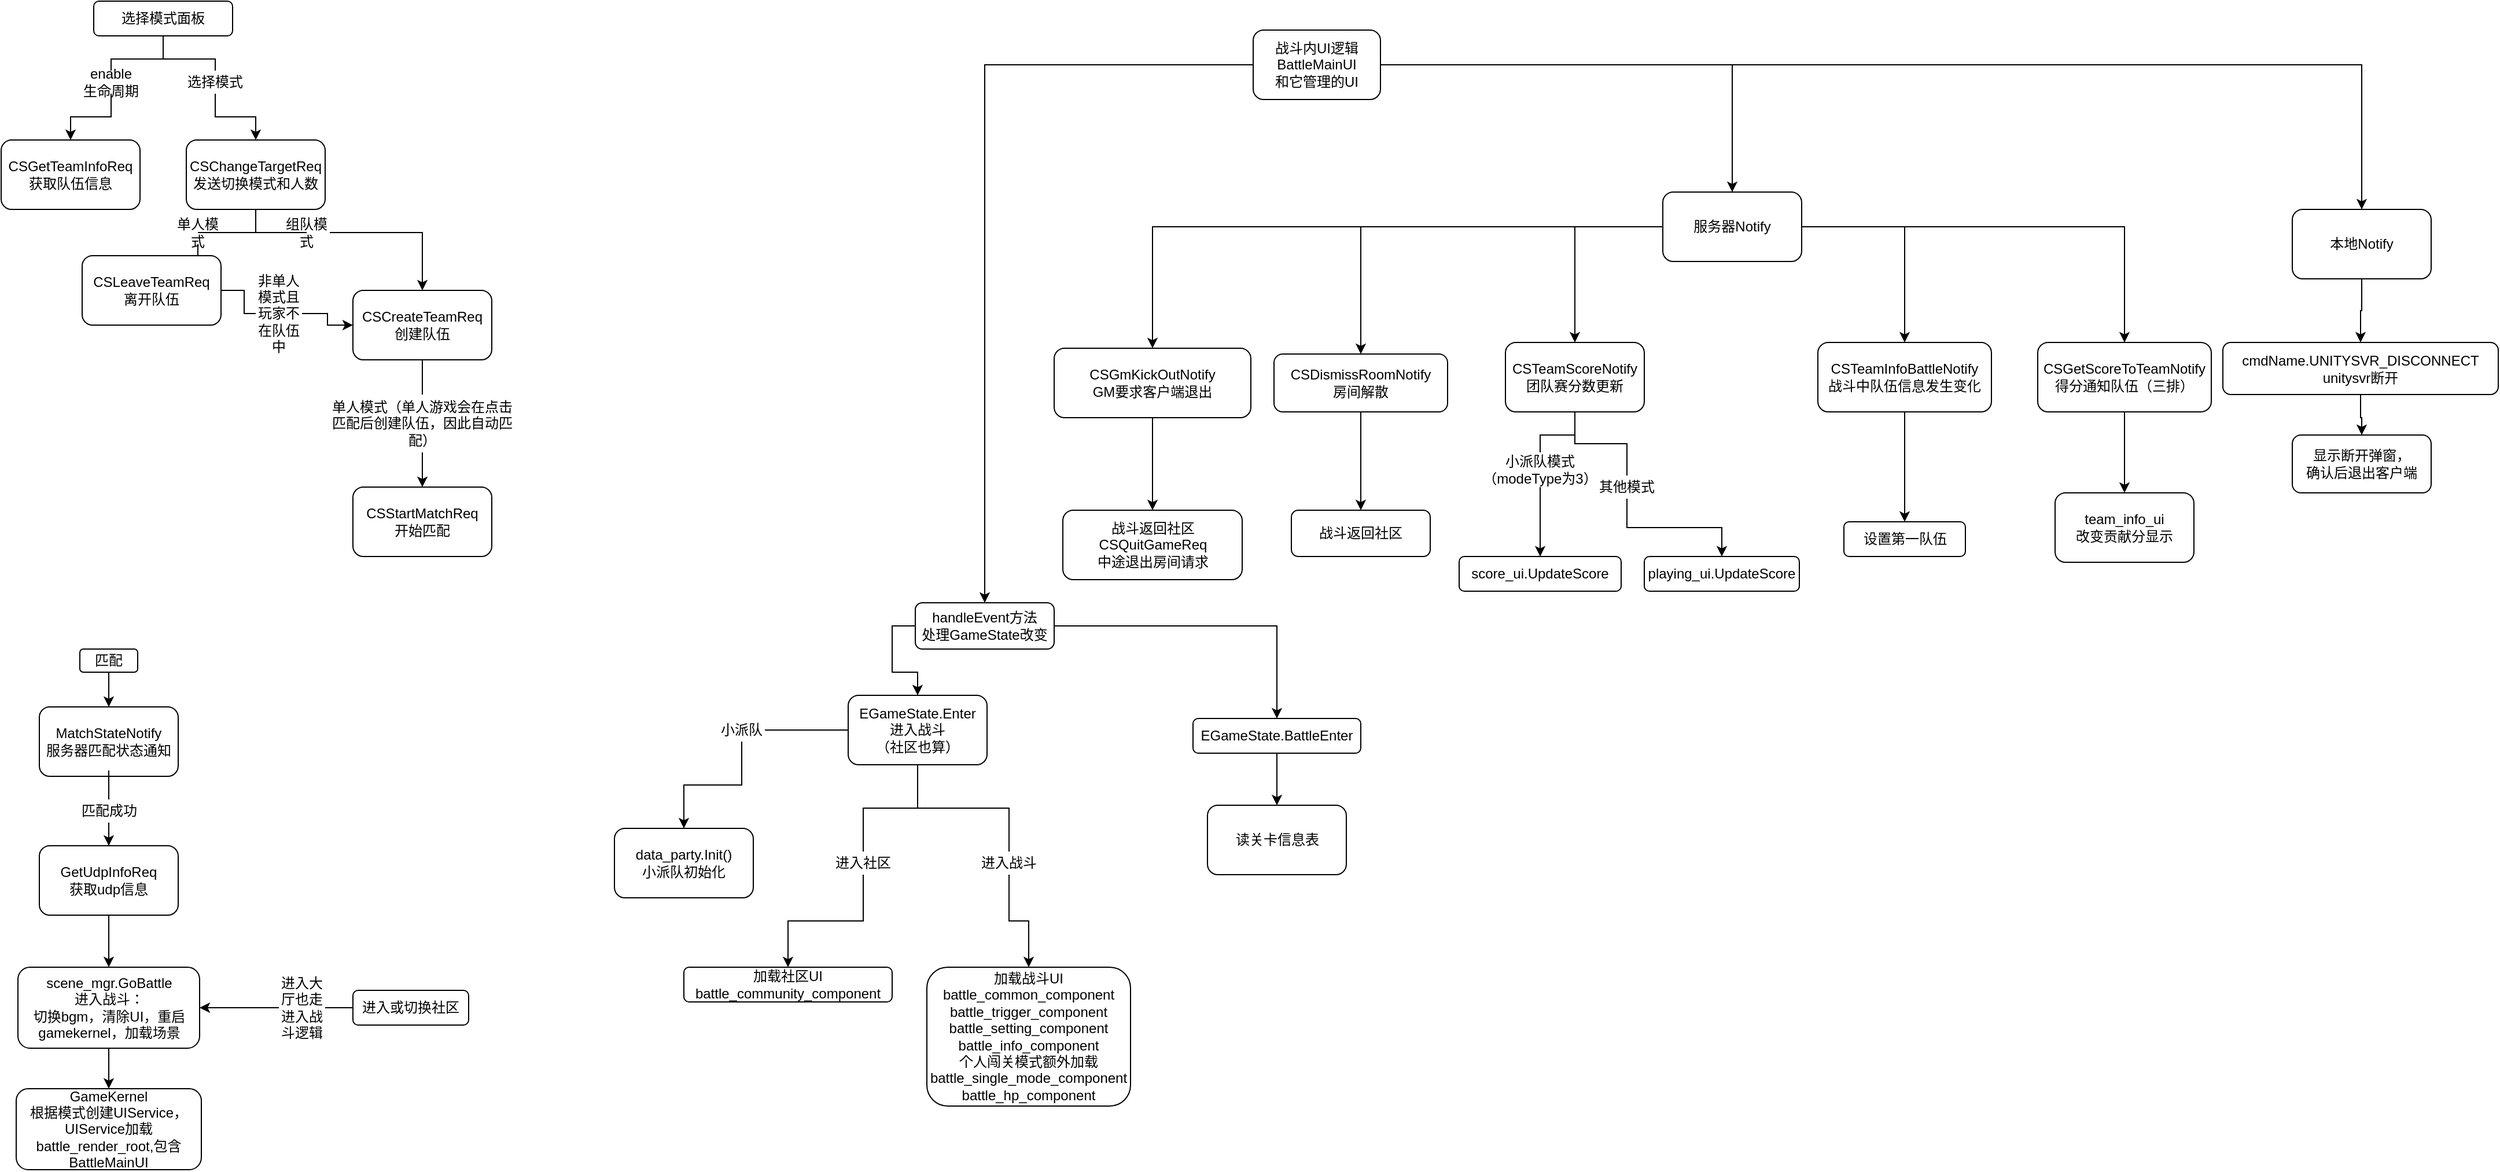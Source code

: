 <mxfile version="15.0.2" type="github">
  <diagram id="1mUm51Annn_wnX_kLURc" name="Page-1">
    <mxGraphModel dx="1422" dy="794" grid="1" gridSize="10" guides="1" tooltips="1" connect="1" arrows="1" fold="1" page="1" pageScale="1" pageWidth="827" pageHeight="1169" math="0" shadow="0">
      <root>
        <mxCell id="0" />
        <mxCell id="1" parent="0" />
        <mxCell id="DKNWYhaMzsymn_I_Z7NB-3" style="edgeStyle=orthogonalEdgeStyle;rounded=0;orthogonalLoop=1;jettySize=auto;html=1;startArrow=none;" parent="1" source="DKNWYhaMzsymn_I_Z7NB-4" target="DKNWYhaMzsymn_I_Z7NB-2" edge="1">
          <mxGeometry relative="1" as="geometry" />
        </mxCell>
        <mxCell id="DKNWYhaMzsymn_I_Z7NB-6" style="edgeStyle=orthogonalEdgeStyle;rounded=0;orthogonalLoop=1;jettySize=auto;html=1;startArrow=none;" parent="1" source="DKNWYhaMzsymn_I_Z7NB-7" target="DKNWYhaMzsymn_I_Z7NB-5" edge="1">
          <mxGeometry relative="1" as="geometry" />
        </mxCell>
        <mxCell id="DKNWYhaMzsymn_I_Z7NB-1" value="选择模式面板" style="rounded=1;whiteSpace=wrap;html=1;" parent="1" vertex="1">
          <mxGeometry x="130" y="40" width="120" height="30" as="geometry" />
        </mxCell>
        <mxCell id="DKNWYhaMzsymn_I_Z7NB-2" value="CSGetTeamInfoReq获取队伍信息" style="rounded=1;whiteSpace=wrap;html=1;" parent="1" vertex="1">
          <mxGeometry x="50" y="160" width="120" height="60" as="geometry" />
        </mxCell>
        <mxCell id="DKNWYhaMzsymn_I_Z7NB-10" style="edgeStyle=orthogonalEdgeStyle;rounded=0;orthogonalLoop=1;jettySize=auto;html=1;startArrow=none;" parent="1" source="DKNWYhaMzsymn_I_Z7NB-11" target="DKNWYhaMzsymn_I_Z7NB-9" edge="1">
          <mxGeometry relative="1" as="geometry" />
        </mxCell>
        <mxCell id="DKNWYhaMzsymn_I_Z7NB-14" style="edgeStyle=orthogonalEdgeStyle;rounded=0;orthogonalLoop=1;jettySize=auto;html=1;startArrow=none;" parent="1" source="DKNWYhaMzsymn_I_Z7NB-15" target="DKNWYhaMzsymn_I_Z7NB-13" edge="1">
          <mxGeometry relative="1" as="geometry" />
        </mxCell>
        <mxCell id="DKNWYhaMzsymn_I_Z7NB-5" value="CSChangeTargetReq&lt;br&gt;发送切换模式和人数" style="rounded=1;whiteSpace=wrap;html=1;" parent="1" vertex="1">
          <mxGeometry x="210" y="160" width="120" height="60" as="geometry" />
        </mxCell>
        <mxCell id="DKNWYhaMzsymn_I_Z7NB-17" style="edgeStyle=orthogonalEdgeStyle;rounded=0;orthogonalLoop=1;jettySize=auto;html=1;exitX=1;exitY=0.5;exitDx=0;exitDy=0;startArrow=none;" parent="1" source="DKNWYhaMzsymn_I_Z7NB-19" target="DKNWYhaMzsymn_I_Z7NB-13" edge="1">
          <mxGeometry relative="1" as="geometry" />
        </mxCell>
        <mxCell id="DKNWYhaMzsymn_I_Z7NB-9" value="CSLeaveTeamReq&lt;br&gt;离开队伍" style="rounded=1;whiteSpace=wrap;html=1;" parent="1" vertex="1">
          <mxGeometry x="120" y="260" width="120" height="60" as="geometry" />
        </mxCell>
        <mxCell id="DKNWYhaMzsymn_I_Z7NB-11" value="单人模式" style="text;html=1;strokeColor=none;fillColor=none;align=center;verticalAlign=middle;whiteSpace=wrap;rounded=0;" parent="1" vertex="1">
          <mxGeometry x="200" y="230" width="40" height="20" as="geometry" />
        </mxCell>
        <mxCell id="DKNWYhaMzsymn_I_Z7NB-12" value="" style="edgeStyle=orthogonalEdgeStyle;rounded=0;orthogonalLoop=1;jettySize=auto;html=1;endArrow=none;" parent="1" source="DKNWYhaMzsymn_I_Z7NB-5" target="DKNWYhaMzsymn_I_Z7NB-11" edge="1">
          <mxGeometry relative="1" as="geometry">
            <mxPoint x="270" y="220" as="sourcePoint" />
            <mxPoint x="180" y="260" as="targetPoint" />
          </mxGeometry>
        </mxCell>
        <mxCell id="DKNWYhaMzsymn_I_Z7NB-23" style="edgeStyle=orthogonalEdgeStyle;rounded=0;orthogonalLoop=1;jettySize=auto;html=1;entryX=0.5;entryY=0;entryDx=0;entryDy=0;startArrow=none;" parent="1" source="DKNWYhaMzsymn_I_Z7NB-24" target="DKNWYhaMzsymn_I_Z7NB-21" edge="1">
          <mxGeometry relative="1" as="geometry" />
        </mxCell>
        <mxCell id="DKNWYhaMzsymn_I_Z7NB-13" value="CSCreateTeamReq&lt;br&gt;创建队伍" style="rounded=1;whiteSpace=wrap;html=1;" parent="1" vertex="1">
          <mxGeometry x="354" y="290" width="120" height="60" as="geometry" />
        </mxCell>
        <mxCell id="DKNWYhaMzsymn_I_Z7NB-15" value="组队模式" style="text;html=1;strokeColor=none;fillColor=none;align=center;verticalAlign=middle;whiteSpace=wrap;rounded=0;" parent="1" vertex="1">
          <mxGeometry x="294" y="230" width="40" height="20" as="geometry" />
        </mxCell>
        <mxCell id="DKNWYhaMzsymn_I_Z7NB-16" value="" style="edgeStyle=orthogonalEdgeStyle;rounded=0;orthogonalLoop=1;jettySize=auto;html=1;endArrow=none;" parent="1" source="DKNWYhaMzsymn_I_Z7NB-5" target="DKNWYhaMzsymn_I_Z7NB-15" edge="1">
          <mxGeometry relative="1" as="geometry">
            <mxPoint x="270" y="220" as="sourcePoint" />
            <mxPoint x="330" y="260" as="targetPoint" />
          </mxGeometry>
        </mxCell>
        <mxCell id="DKNWYhaMzsymn_I_Z7NB-19" value="非单人模式且玩家不在队伍中" style="text;html=1;strokeColor=none;fillColor=none;align=center;verticalAlign=middle;whiteSpace=wrap;rounded=0;" parent="1" vertex="1">
          <mxGeometry x="270" y="300" width="40" height="20" as="geometry" />
        </mxCell>
        <mxCell id="DKNWYhaMzsymn_I_Z7NB-20" value="" style="edgeStyle=orthogonalEdgeStyle;rounded=0;orthogonalLoop=1;jettySize=auto;html=1;exitX=1;exitY=0.5;exitDx=0;exitDy=0;endArrow=none;" parent="1" source="DKNWYhaMzsymn_I_Z7NB-9" target="DKNWYhaMzsymn_I_Z7NB-19" edge="1">
          <mxGeometry relative="1" as="geometry">
            <mxPoint x="240" y="290" as="sourcePoint" />
            <mxPoint x="354" y="320" as="targetPoint" />
          </mxGeometry>
        </mxCell>
        <mxCell id="DKNWYhaMzsymn_I_Z7NB-21" value="CSStartMatchReq&lt;br&gt;开始匹配" style="rounded=1;whiteSpace=wrap;html=1;" parent="1" vertex="1">
          <mxGeometry x="354" y="460" width="120" height="60" as="geometry" />
        </mxCell>
        <mxCell id="DKNWYhaMzsymn_I_Z7NB-24" value="单人模式（单人游戏会在点击匹配后创建队伍，因此自动匹配）" style="text;html=1;strokeColor=none;fillColor=none;align=center;verticalAlign=middle;whiteSpace=wrap;rounded=0;" parent="1" vertex="1">
          <mxGeometry x="334" y="380" width="160" height="50" as="geometry" />
        </mxCell>
        <mxCell id="DKNWYhaMzsymn_I_Z7NB-25" value="" style="edgeStyle=orthogonalEdgeStyle;rounded=0;orthogonalLoop=1;jettySize=auto;html=1;entryX=0.5;entryY=0;entryDx=0;entryDy=0;endArrow=none;" parent="1" source="DKNWYhaMzsymn_I_Z7NB-13" target="DKNWYhaMzsymn_I_Z7NB-24" edge="1">
          <mxGeometry relative="1" as="geometry">
            <mxPoint x="414" y="350" as="sourcePoint" />
            <mxPoint x="414" y="390" as="targetPoint" />
          </mxGeometry>
        </mxCell>
        <mxCell id="DKNWYhaMzsymn_I_Z7NB-31" style="edgeStyle=orthogonalEdgeStyle;rounded=0;orthogonalLoop=1;jettySize=auto;html=1;entryX=0.5;entryY=0;entryDx=0;entryDy=0;startArrow=none;" parent="1" source="DKNWYhaMzsymn_I_Z7NB-32" target="DKNWYhaMzsymn_I_Z7NB-30" edge="1">
          <mxGeometry relative="1" as="geometry" />
        </mxCell>
        <mxCell id="DKNWYhaMzsymn_I_Z7NB-26" value="MatchStateNotify&lt;br&gt;服务器匹配状态通知" style="rounded=1;whiteSpace=wrap;html=1;" parent="1" vertex="1">
          <mxGeometry x="83" y="650" width="120" height="60" as="geometry" />
        </mxCell>
        <mxCell id="DKNWYhaMzsymn_I_Z7NB-28" style="edgeStyle=orthogonalEdgeStyle;rounded=0;orthogonalLoop=1;jettySize=auto;html=1;entryX=0.5;entryY=0;entryDx=0;entryDy=0;" parent="1" source="DKNWYhaMzsymn_I_Z7NB-27" target="DKNWYhaMzsymn_I_Z7NB-26" edge="1">
          <mxGeometry relative="1" as="geometry" />
        </mxCell>
        <mxCell id="DKNWYhaMzsymn_I_Z7NB-27" value="匹配" style="rounded=1;whiteSpace=wrap;html=1;" parent="1" vertex="1">
          <mxGeometry x="118" y="600" width="50" height="20" as="geometry" />
        </mxCell>
        <mxCell id="DKNWYhaMzsymn_I_Z7NB-40" style="edgeStyle=orthogonalEdgeStyle;rounded=0;orthogonalLoop=1;jettySize=auto;html=1;exitX=0.5;exitY=1;exitDx=0;exitDy=0;" parent="1" source="DKNWYhaMzsymn_I_Z7NB-30" target="DKNWYhaMzsymn_I_Z7NB-36" edge="1">
          <mxGeometry relative="1" as="geometry" />
        </mxCell>
        <mxCell id="DKNWYhaMzsymn_I_Z7NB-30" value="GetUdpInfoReq&lt;br&gt;获取udp信息" style="rounded=1;whiteSpace=wrap;html=1;" parent="1" vertex="1">
          <mxGeometry x="83" y="770" width="120" height="60" as="geometry" />
        </mxCell>
        <mxCell id="DKNWYhaMzsymn_I_Z7NB-32" value="匹配成功" style="text;html=1;strokeColor=none;fillColor=none;align=center;verticalAlign=middle;whiteSpace=wrap;rounded=0;" parent="1" vertex="1">
          <mxGeometry x="114.5" y="725" width="57" height="30" as="geometry" />
        </mxCell>
        <mxCell id="DKNWYhaMzsymn_I_Z7NB-33" value="" style="edgeStyle=orthogonalEdgeStyle;rounded=0;orthogonalLoop=1;jettySize=auto;html=1;entryX=0.5;entryY=0;entryDx=0;entryDy=0;endArrow=none;" parent="1" source="DKNWYhaMzsymn_I_Z7NB-26" target="DKNWYhaMzsymn_I_Z7NB-32" edge="1">
          <mxGeometry relative="1" as="geometry">
            <mxPoint x="143" y="710" as="sourcePoint" />
            <mxPoint x="143" y="790" as="targetPoint" />
          </mxGeometry>
        </mxCell>
        <mxCell id="DKNWYhaMzsymn_I_Z7NB-7" value="选择模式" style="text;html=1;strokeColor=none;fillColor=none;align=center;verticalAlign=middle;whiteSpace=wrap;rounded=0;" parent="1" vertex="1">
          <mxGeometry x="210" y="100" width="50" height="20" as="geometry" />
        </mxCell>
        <mxCell id="DKNWYhaMzsymn_I_Z7NB-34" value="" style="edgeStyle=orthogonalEdgeStyle;rounded=0;orthogonalLoop=1;jettySize=auto;html=1;endArrow=none;" parent="1" source="DKNWYhaMzsymn_I_Z7NB-1" target="DKNWYhaMzsymn_I_Z7NB-7" edge="1">
          <mxGeometry relative="1" as="geometry">
            <mxPoint x="190" y="70" as="sourcePoint" />
            <mxPoint x="270" y="160" as="targetPoint" />
          </mxGeometry>
        </mxCell>
        <mxCell id="DKNWYhaMzsymn_I_Z7NB-4" value="enable生命周期" style="text;html=1;strokeColor=none;fillColor=none;align=center;verticalAlign=middle;whiteSpace=wrap;rounded=0;" parent="1" vertex="1">
          <mxGeometry x="120" y="100" width="50" height="20" as="geometry" />
        </mxCell>
        <mxCell id="DKNWYhaMzsymn_I_Z7NB-35" value="" style="edgeStyle=orthogonalEdgeStyle;rounded=0;orthogonalLoop=1;jettySize=auto;html=1;endArrow=none;" parent="1" source="DKNWYhaMzsymn_I_Z7NB-1" target="DKNWYhaMzsymn_I_Z7NB-4" edge="1">
          <mxGeometry relative="1" as="geometry">
            <mxPoint x="190" y="70" as="sourcePoint" />
            <mxPoint x="110" y="160" as="targetPoint" />
          </mxGeometry>
        </mxCell>
        <mxCell id="cIZTZoEBrVOznghg1TQm-42" style="edgeStyle=orthogonalEdgeStyle;rounded=0;orthogonalLoop=1;jettySize=auto;html=1;entryX=0.5;entryY=0;entryDx=0;entryDy=0;" edge="1" parent="1" source="DKNWYhaMzsymn_I_Z7NB-36" target="cIZTZoEBrVOznghg1TQm-7">
          <mxGeometry relative="1" as="geometry" />
        </mxCell>
        <mxCell id="DKNWYhaMzsymn_I_Z7NB-36" value="scene_mgr.GoBattle&lt;br&gt;进入战斗：&lt;br&gt;切换bgm，清除UI，重启gamekernel，加载场景" style="rounded=1;whiteSpace=wrap;html=1;" parent="1" vertex="1">
          <mxGeometry x="64.5" y="875" width="157" height="70" as="geometry" />
        </mxCell>
        <mxCell id="cIZTZoEBrVOznghg1TQm-2" style="edgeStyle=orthogonalEdgeStyle;rounded=0;orthogonalLoop=1;jettySize=auto;html=1;entryX=1;entryY=0.5;entryDx=0;entryDy=0;startArrow=none;" edge="1" parent="1" source="cIZTZoEBrVOznghg1TQm-3" target="DKNWYhaMzsymn_I_Z7NB-36">
          <mxGeometry relative="1" as="geometry" />
        </mxCell>
        <mxCell id="cIZTZoEBrVOznghg1TQm-1" value="进入或切换社区" style="rounded=1;whiteSpace=wrap;html=1;" vertex="1" parent="1">
          <mxGeometry x="354" y="895" width="100" height="30" as="geometry" />
        </mxCell>
        <mxCell id="cIZTZoEBrVOznghg1TQm-3" value="进入大厅也走进入战斗逻辑" style="text;html=1;strokeColor=none;fillColor=none;align=center;verticalAlign=middle;whiteSpace=wrap;rounded=0;" vertex="1" parent="1">
          <mxGeometry x="290" y="900" width="40" height="20" as="geometry" />
        </mxCell>
        <mxCell id="cIZTZoEBrVOznghg1TQm-4" value="" style="edgeStyle=orthogonalEdgeStyle;rounded=0;orthogonalLoop=1;jettySize=auto;html=1;entryX=1;entryY=0.5;entryDx=0;entryDy=0;endArrow=none;" edge="1" parent="1" source="cIZTZoEBrVOznghg1TQm-1" target="cIZTZoEBrVOznghg1TQm-3">
          <mxGeometry relative="1" as="geometry">
            <mxPoint x="293" y="755" as="sourcePoint" />
            <mxPoint x="203" y="880" as="targetPoint" />
          </mxGeometry>
        </mxCell>
        <mxCell id="cIZTZoEBrVOznghg1TQm-7" value="GameKernel&lt;br&gt;根据模式创建UIService，&lt;br&gt;UIService加载&lt;br&gt;battle_render_root,包含BattleMainUI" style="rounded=1;whiteSpace=wrap;html=1;" vertex="1" parent="1">
          <mxGeometry x="63" y="980" width="160" height="70" as="geometry" />
        </mxCell>
        <mxCell id="cIZTZoEBrVOznghg1TQm-11" value="加载社区UI&lt;br&gt;battle_community_component" style="rounded=1;whiteSpace=wrap;html=1;" vertex="1" parent="1">
          <mxGeometry x="640" y="875" width="180" height="30" as="geometry" />
        </mxCell>
        <mxCell id="cIZTZoEBrVOznghg1TQm-15" value="加载战斗UI&lt;br&gt;battle_common_component&lt;br&gt;battle_trigger_component&lt;br&gt;battle_setting_component&lt;br&gt;battle_info_component&lt;br&gt;个人闯关模式额外加载&lt;br&gt;battle_single_mode_component&lt;br&gt;battle_hp_component&lt;br&gt;" style="rounded=1;whiteSpace=wrap;html=1;" vertex="1" parent="1">
          <mxGeometry x="850" y="875" width="176" height="120" as="geometry" />
        </mxCell>
        <mxCell id="cIZTZoEBrVOznghg1TQm-49" style="edgeStyle=orthogonalEdgeStyle;rounded=0;orthogonalLoop=1;jettySize=auto;html=1;" edge="1" parent="1" source="cIZTZoEBrVOznghg1TQm-19" target="cIZTZoEBrVOznghg1TQm-29">
          <mxGeometry relative="1" as="geometry" />
        </mxCell>
        <mxCell id="cIZTZoEBrVOznghg1TQm-50" style="edgeStyle=orthogonalEdgeStyle;rounded=0;orthogonalLoop=1;jettySize=auto;html=1;" edge="1" parent="1" source="cIZTZoEBrVOznghg1TQm-19" target="cIZTZoEBrVOznghg1TQm-20">
          <mxGeometry relative="1" as="geometry" />
        </mxCell>
        <mxCell id="cIZTZoEBrVOznghg1TQm-85" style="edgeStyle=orthogonalEdgeStyle;rounded=0;orthogonalLoop=1;jettySize=auto;html=1;exitX=1;exitY=0.5;exitDx=0;exitDy=0;" edge="1" parent="1" source="cIZTZoEBrVOznghg1TQm-19" target="cIZTZoEBrVOznghg1TQm-75">
          <mxGeometry relative="1" as="geometry" />
        </mxCell>
        <mxCell id="cIZTZoEBrVOznghg1TQm-19" value="战斗内UI逻辑&lt;br&gt;BattleMainUI&lt;br&gt;和它管理的UI" style="rounded=1;whiteSpace=wrap;html=1;" vertex="1" parent="1">
          <mxGeometry x="1132" y="65" width="110" height="60" as="geometry" />
        </mxCell>
        <mxCell id="cIZTZoEBrVOznghg1TQm-82" style="edgeStyle=orthogonalEdgeStyle;rounded=0;orthogonalLoop=1;jettySize=auto;html=1;exitX=0;exitY=0.5;exitDx=0;exitDy=0;" edge="1" parent="1" source="cIZTZoEBrVOznghg1TQm-20" target="cIZTZoEBrVOznghg1TQm-33">
          <mxGeometry relative="1" as="geometry" />
        </mxCell>
        <mxCell id="cIZTZoEBrVOznghg1TQm-91" style="edgeStyle=orthogonalEdgeStyle;rounded=0;orthogonalLoop=1;jettySize=auto;html=1;exitX=0.5;exitY=1;exitDx=0;exitDy=0;" edge="1" parent="1" source="cIZTZoEBrVOznghg1TQm-20" target="cIZTZoEBrVOznghg1TQm-90">
          <mxGeometry relative="1" as="geometry">
            <Array as="points">
              <mxPoint x="926" y="580" />
              <mxPoint x="1058" y="580" />
            </Array>
          </mxGeometry>
        </mxCell>
        <mxCell id="cIZTZoEBrVOznghg1TQm-20" value="handleEvent方法&lt;br&gt;处理GameState改变" style="rounded=1;whiteSpace=wrap;html=1;" vertex="1" parent="1">
          <mxGeometry x="840" y="560" width="120" height="40" as="geometry" />
        </mxCell>
        <mxCell id="cIZTZoEBrVOznghg1TQm-51" style="edgeStyle=orthogonalEdgeStyle;rounded=0;orthogonalLoop=1;jettySize=auto;html=1;" edge="1" parent="1" source="cIZTZoEBrVOznghg1TQm-29" target="cIZTZoEBrVOznghg1TQm-46">
          <mxGeometry relative="1" as="geometry" />
        </mxCell>
        <mxCell id="cIZTZoEBrVOznghg1TQm-53" style="edgeStyle=orthogonalEdgeStyle;rounded=0;orthogonalLoop=1;jettySize=auto;html=1;entryX=0.5;entryY=0;entryDx=0;entryDy=0;" edge="1" parent="1" source="cIZTZoEBrVOznghg1TQm-29" target="cIZTZoEBrVOznghg1TQm-48">
          <mxGeometry relative="1" as="geometry" />
        </mxCell>
        <mxCell id="cIZTZoEBrVOznghg1TQm-57" style="edgeStyle=orthogonalEdgeStyle;rounded=0;orthogonalLoop=1;jettySize=auto;html=1;entryX=0.5;entryY=0;entryDx=0;entryDy=0;" edge="1" parent="1" source="cIZTZoEBrVOznghg1TQm-29" target="cIZTZoEBrVOznghg1TQm-56">
          <mxGeometry relative="1" as="geometry" />
        </mxCell>
        <mxCell id="cIZTZoEBrVOznghg1TQm-68" style="edgeStyle=orthogonalEdgeStyle;rounded=0;orthogonalLoop=1;jettySize=auto;html=1;entryX=0.5;entryY=0;entryDx=0;entryDy=0;" edge="1" parent="1" source="cIZTZoEBrVOznghg1TQm-29" target="cIZTZoEBrVOznghg1TQm-67">
          <mxGeometry relative="1" as="geometry" />
        </mxCell>
        <mxCell id="cIZTZoEBrVOznghg1TQm-72" style="edgeStyle=orthogonalEdgeStyle;rounded=0;orthogonalLoop=1;jettySize=auto;html=1;exitX=1;exitY=0.5;exitDx=0;exitDy=0;entryX=0.5;entryY=0;entryDx=0;entryDy=0;" edge="1" parent="1" source="cIZTZoEBrVOznghg1TQm-29" target="cIZTZoEBrVOznghg1TQm-71">
          <mxGeometry relative="1" as="geometry" />
        </mxCell>
        <mxCell id="cIZTZoEBrVOznghg1TQm-29" value="&lt;span&gt;服务器Notify&lt;/span&gt;" style="rounded=1;whiteSpace=wrap;html=1;" vertex="1" parent="1">
          <mxGeometry x="1486" y="205" width="120" height="60" as="geometry" />
        </mxCell>
        <mxCell id="cIZTZoEBrVOznghg1TQm-39" style="edgeStyle=orthogonalEdgeStyle;rounded=0;orthogonalLoop=1;jettySize=auto;html=1;startArrow=none;" edge="1" parent="1" source="cIZTZoEBrVOznghg1TQm-17" target="cIZTZoEBrVOznghg1TQm-15">
          <mxGeometry relative="1" as="geometry" />
        </mxCell>
        <mxCell id="cIZTZoEBrVOznghg1TQm-83" style="edgeStyle=orthogonalEdgeStyle;rounded=0;orthogonalLoop=1;jettySize=auto;html=1;exitX=0.5;exitY=1;exitDx=0;exitDy=0;startArrow=none;" edge="1" parent="1" source="cIZTZoEBrVOznghg1TQm-13" target="cIZTZoEBrVOznghg1TQm-11">
          <mxGeometry relative="1" as="geometry" />
        </mxCell>
        <mxCell id="cIZTZoEBrVOznghg1TQm-87" style="edgeStyle=orthogonalEdgeStyle;rounded=0;orthogonalLoop=1;jettySize=auto;html=1;startArrow=none;" edge="1" parent="1" source="cIZTZoEBrVOznghg1TQm-88" target="cIZTZoEBrVOznghg1TQm-86">
          <mxGeometry relative="1" as="geometry" />
        </mxCell>
        <mxCell id="cIZTZoEBrVOznghg1TQm-33" value="EGameState.Enter&lt;span&gt;&lt;br&gt;进入战斗&lt;br&gt;（社区也算）&lt;/span&gt;" style="rounded=1;whiteSpace=wrap;html=1;" vertex="1" parent="1">
          <mxGeometry x="782" y="640" width="120" height="60" as="geometry" />
        </mxCell>
        <mxCell id="cIZTZoEBrVOznghg1TQm-17" value="进入战斗" style="text;html=1;strokeColor=none;fillColor=none;align=center;verticalAlign=middle;whiteSpace=wrap;rounded=0;" vertex="1" parent="1">
          <mxGeometry x="896" y="775" width="50" height="20" as="geometry" />
        </mxCell>
        <mxCell id="cIZTZoEBrVOznghg1TQm-41" value="" style="edgeStyle=orthogonalEdgeStyle;rounded=0;orthogonalLoop=1;jettySize=auto;html=1;endArrow=none;" edge="1" parent="1" source="cIZTZoEBrVOznghg1TQm-33" target="cIZTZoEBrVOznghg1TQm-17">
          <mxGeometry relative="1" as="geometry">
            <mxPoint x="1182" y="685" as="sourcePoint" />
            <mxPoint x="1240" y="745" as="targetPoint" />
          </mxGeometry>
        </mxCell>
        <mxCell id="cIZTZoEBrVOznghg1TQm-45" style="edgeStyle=orthogonalEdgeStyle;rounded=0;orthogonalLoop=1;jettySize=auto;html=1;" edge="1" parent="1" source="cIZTZoEBrVOznghg1TQm-46" target="cIZTZoEBrVOznghg1TQm-47">
          <mxGeometry relative="1" as="geometry" />
        </mxCell>
        <mxCell id="cIZTZoEBrVOznghg1TQm-46" value="CSGmKickOutNotify&lt;br&gt;GM要求客户端退出" style="rounded=1;whiteSpace=wrap;html=1;" vertex="1" parent="1">
          <mxGeometry x="960" y="340" width="170" height="60" as="geometry" />
        </mxCell>
        <mxCell id="cIZTZoEBrVOznghg1TQm-47" value="战斗返回社区&lt;br&gt;CSQuitGameReq&lt;br&gt;中途退出房间请求" style="rounded=1;whiteSpace=wrap;html=1;" vertex="1" parent="1">
          <mxGeometry x="967.5" y="480" width="155" height="60" as="geometry" />
        </mxCell>
        <mxCell id="cIZTZoEBrVOznghg1TQm-55" style="edgeStyle=orthogonalEdgeStyle;rounded=0;orthogonalLoop=1;jettySize=auto;html=1;entryX=0.5;entryY=0;entryDx=0;entryDy=0;" edge="1" parent="1" source="cIZTZoEBrVOznghg1TQm-48" target="cIZTZoEBrVOznghg1TQm-54">
          <mxGeometry relative="1" as="geometry" />
        </mxCell>
        <mxCell id="cIZTZoEBrVOznghg1TQm-48" value="CSDismissRoomNotify&lt;br&gt;房间解散" style="rounded=1;whiteSpace=wrap;html=1;" vertex="1" parent="1">
          <mxGeometry x="1150" y="345" width="150" height="50" as="geometry" />
        </mxCell>
        <mxCell id="cIZTZoEBrVOznghg1TQm-54" value="战斗返回社区" style="rounded=1;whiteSpace=wrap;html=1;" vertex="1" parent="1">
          <mxGeometry x="1165" y="480" width="120" height="40" as="geometry" />
        </mxCell>
        <mxCell id="cIZTZoEBrVOznghg1TQm-59" style="edgeStyle=orthogonalEdgeStyle;rounded=0;orthogonalLoop=1;jettySize=auto;html=1;entryX=0.5;entryY=0;entryDx=0;entryDy=0;startArrow=none;" edge="1" parent="1" source="cIZTZoEBrVOznghg1TQm-60" target="cIZTZoEBrVOznghg1TQm-58">
          <mxGeometry relative="1" as="geometry" />
        </mxCell>
        <mxCell id="cIZTZoEBrVOznghg1TQm-63" style="edgeStyle=orthogonalEdgeStyle;rounded=0;orthogonalLoop=1;jettySize=auto;html=1;startArrow=none;" edge="1" parent="1" source="cIZTZoEBrVOznghg1TQm-64" target="cIZTZoEBrVOznghg1TQm-62">
          <mxGeometry relative="1" as="geometry" />
        </mxCell>
        <mxCell id="cIZTZoEBrVOznghg1TQm-56" value="CSTeamScoreNotify&lt;br&gt;团队赛分数更新" style="rounded=1;whiteSpace=wrap;html=1;" vertex="1" parent="1">
          <mxGeometry x="1350" y="335" width="120" height="60" as="geometry" />
        </mxCell>
        <mxCell id="cIZTZoEBrVOznghg1TQm-58" value="score_ui.UpdateScore" style="rounded=1;whiteSpace=wrap;html=1;" vertex="1" parent="1">
          <mxGeometry x="1310" y="520" width="140" height="30" as="geometry" />
        </mxCell>
        <mxCell id="cIZTZoEBrVOznghg1TQm-60" value="小派队模式（modeType为3）" style="text;html=1;strokeColor=none;fillColor=none;align=center;verticalAlign=middle;whiteSpace=wrap;rounded=0;" vertex="1" parent="1">
          <mxGeometry x="1325" y="430" width="110" height="30" as="geometry" />
        </mxCell>
        <mxCell id="cIZTZoEBrVOznghg1TQm-61" value="" style="edgeStyle=orthogonalEdgeStyle;rounded=0;orthogonalLoop=1;jettySize=auto;html=1;entryX=0.5;entryY=0;entryDx=0;entryDy=0;endArrow=none;" edge="1" parent="1" source="cIZTZoEBrVOznghg1TQm-56" target="cIZTZoEBrVOznghg1TQm-60">
          <mxGeometry relative="1" as="geometry">
            <mxPoint x="1410" y="395" as="sourcePoint" />
            <mxPoint x="1380" y="480" as="targetPoint" />
          </mxGeometry>
        </mxCell>
        <mxCell id="cIZTZoEBrVOznghg1TQm-62" value="playing_ui.UpdateScore" style="rounded=1;whiteSpace=wrap;html=1;" vertex="1" parent="1">
          <mxGeometry x="1470" y="520" width="134" height="30" as="geometry" />
        </mxCell>
        <mxCell id="cIZTZoEBrVOznghg1TQm-64" value="其他模式" style="text;html=1;strokeColor=none;fillColor=none;align=center;verticalAlign=middle;whiteSpace=wrap;rounded=0;" vertex="1" parent="1">
          <mxGeometry x="1430" y="450" width="50" height="20" as="geometry" />
        </mxCell>
        <mxCell id="cIZTZoEBrVOznghg1TQm-65" value="" style="edgeStyle=orthogonalEdgeStyle;rounded=0;orthogonalLoop=1;jettySize=auto;html=1;endArrow=none;" edge="1" parent="1" source="cIZTZoEBrVOznghg1TQm-56" target="cIZTZoEBrVOznghg1TQm-64">
          <mxGeometry relative="1" as="geometry">
            <mxPoint x="1410" y="395" as="sourcePoint" />
            <mxPoint x="1537" y="520" as="targetPoint" />
          </mxGeometry>
        </mxCell>
        <mxCell id="cIZTZoEBrVOznghg1TQm-66" style="edgeStyle=orthogonalEdgeStyle;rounded=0;orthogonalLoop=1;jettySize=auto;html=1;exitX=0.5;exitY=1;exitDx=0;exitDy=0;" edge="1" parent="1" source="cIZTZoEBrVOznghg1TQm-62" target="cIZTZoEBrVOznghg1TQm-62">
          <mxGeometry relative="1" as="geometry" />
        </mxCell>
        <mxCell id="cIZTZoEBrVOznghg1TQm-70" style="edgeStyle=orthogonalEdgeStyle;rounded=0;orthogonalLoop=1;jettySize=auto;html=1;" edge="1" parent="1" source="cIZTZoEBrVOznghg1TQm-67" target="cIZTZoEBrVOznghg1TQm-69">
          <mxGeometry relative="1" as="geometry" />
        </mxCell>
        <mxCell id="cIZTZoEBrVOznghg1TQm-67" value="CSTeamInfoBattleNotify&lt;br&gt;战斗中队伍信息发生变化" style="rounded=1;whiteSpace=wrap;html=1;" vertex="1" parent="1">
          <mxGeometry x="1620" y="335" width="150" height="60" as="geometry" />
        </mxCell>
        <mxCell id="cIZTZoEBrVOznghg1TQm-69" value="设置第一队伍" style="rounded=1;whiteSpace=wrap;html=1;" vertex="1" parent="1">
          <mxGeometry x="1642.5" y="490" width="105" height="30" as="geometry" />
        </mxCell>
        <mxCell id="cIZTZoEBrVOznghg1TQm-74" style="edgeStyle=orthogonalEdgeStyle;rounded=0;orthogonalLoop=1;jettySize=auto;html=1;entryX=0.5;entryY=0;entryDx=0;entryDy=0;" edge="1" parent="1" source="cIZTZoEBrVOznghg1TQm-71" target="cIZTZoEBrVOznghg1TQm-73">
          <mxGeometry relative="1" as="geometry" />
        </mxCell>
        <mxCell id="cIZTZoEBrVOznghg1TQm-71" value="CSGetScoreToTeamNotify&lt;br&gt;得分通知队伍（三排）" style="rounded=1;whiteSpace=wrap;html=1;" vertex="1" parent="1">
          <mxGeometry x="1810" y="335" width="150" height="60" as="geometry" />
        </mxCell>
        <mxCell id="cIZTZoEBrVOznghg1TQm-73" value="team_info_ui&lt;br&gt;改变贡献分显示" style="rounded=1;whiteSpace=wrap;html=1;" vertex="1" parent="1">
          <mxGeometry x="1825" y="465" width="120" height="60" as="geometry" />
        </mxCell>
        <mxCell id="cIZTZoEBrVOznghg1TQm-79" style="edgeStyle=orthogonalEdgeStyle;rounded=0;orthogonalLoop=1;jettySize=auto;html=1;" edge="1" parent="1" source="cIZTZoEBrVOznghg1TQm-75" target="cIZTZoEBrVOznghg1TQm-78">
          <mxGeometry relative="1" as="geometry" />
        </mxCell>
        <mxCell id="cIZTZoEBrVOznghg1TQm-75" value="本地Notify" style="rounded=1;whiteSpace=wrap;html=1;" vertex="1" parent="1">
          <mxGeometry x="2030" y="220" width="120" height="60" as="geometry" />
        </mxCell>
        <mxCell id="cIZTZoEBrVOznghg1TQm-81" style="edgeStyle=orthogonalEdgeStyle;rounded=0;orthogonalLoop=1;jettySize=auto;html=1;entryX=0.5;entryY=0;entryDx=0;entryDy=0;" edge="1" parent="1" source="cIZTZoEBrVOznghg1TQm-78" target="cIZTZoEBrVOznghg1TQm-80">
          <mxGeometry relative="1" as="geometry" />
        </mxCell>
        <mxCell id="cIZTZoEBrVOznghg1TQm-78" value="cmdName.UNITYSVR_DISCONNECT&lt;br&gt;unitysvr断开" style="rounded=1;whiteSpace=wrap;html=1;" vertex="1" parent="1">
          <mxGeometry x="1970" y="335" width="238" height="45" as="geometry" />
        </mxCell>
        <mxCell id="cIZTZoEBrVOznghg1TQm-80" value="显示断开弹窗，&lt;br&gt;确认后退出客户端" style="rounded=1;whiteSpace=wrap;html=1;" vertex="1" parent="1">
          <mxGeometry x="2030" y="415" width="120" height="50" as="geometry" />
        </mxCell>
        <mxCell id="cIZTZoEBrVOznghg1TQm-13" value="进入社区" style="text;html=1;strokeColor=none;fillColor=none;align=center;verticalAlign=middle;whiteSpace=wrap;rounded=0;" vertex="1" parent="1">
          <mxGeometry x="770" y="775" width="50" height="20" as="geometry" />
        </mxCell>
        <mxCell id="cIZTZoEBrVOznghg1TQm-84" value="" style="edgeStyle=orthogonalEdgeStyle;rounded=0;orthogonalLoop=1;jettySize=auto;html=1;exitX=0.5;exitY=1;exitDx=0;exitDy=0;endArrow=none;" edge="1" parent="1" source="cIZTZoEBrVOznghg1TQm-33" target="cIZTZoEBrVOznghg1TQm-13">
          <mxGeometry relative="1" as="geometry">
            <mxPoint x="842.0" y="700" as="sourcePoint" />
            <mxPoint x="785" y="925" as="targetPoint" />
          </mxGeometry>
        </mxCell>
        <mxCell id="cIZTZoEBrVOznghg1TQm-86" value="data_party.Init()&lt;br&gt;小派队初始化" style="rounded=1;whiteSpace=wrap;html=1;" vertex="1" parent="1">
          <mxGeometry x="580" y="755" width="120" height="60" as="geometry" />
        </mxCell>
        <mxCell id="cIZTZoEBrVOznghg1TQm-88" value="小派队" style="text;html=1;strokeColor=none;fillColor=none;align=center;verticalAlign=middle;whiteSpace=wrap;rounded=0;" vertex="1" parent="1">
          <mxGeometry x="670" y="660" width="40" height="20" as="geometry" />
        </mxCell>
        <mxCell id="cIZTZoEBrVOznghg1TQm-89" value="" style="edgeStyle=orthogonalEdgeStyle;rounded=0;orthogonalLoop=1;jettySize=auto;html=1;endArrow=none;" edge="1" parent="1" source="cIZTZoEBrVOznghg1TQm-33" target="cIZTZoEBrVOznghg1TQm-88">
          <mxGeometry relative="1" as="geometry">
            <mxPoint x="782" y="670" as="sourcePoint" />
            <mxPoint x="640" y="755" as="targetPoint" />
          </mxGeometry>
        </mxCell>
        <mxCell id="cIZTZoEBrVOznghg1TQm-93" style="edgeStyle=orthogonalEdgeStyle;rounded=0;orthogonalLoop=1;jettySize=auto;html=1;exitX=0.5;exitY=1;exitDx=0;exitDy=0;" edge="1" parent="1" source="cIZTZoEBrVOznghg1TQm-90" target="cIZTZoEBrVOznghg1TQm-92">
          <mxGeometry relative="1" as="geometry" />
        </mxCell>
        <mxCell id="cIZTZoEBrVOznghg1TQm-90" value="EGameState.BattleEnter" style="rounded=1;whiteSpace=wrap;html=1;" vertex="1" parent="1">
          <mxGeometry x="1080" y="660" width="145" height="30" as="geometry" />
        </mxCell>
        <mxCell id="cIZTZoEBrVOznghg1TQm-92" value="读关卡信息表" style="rounded=1;whiteSpace=wrap;html=1;" vertex="1" parent="1">
          <mxGeometry x="1092.5" y="735" width="120" height="60" as="geometry" />
        </mxCell>
      </root>
    </mxGraphModel>
  </diagram>
</mxfile>

